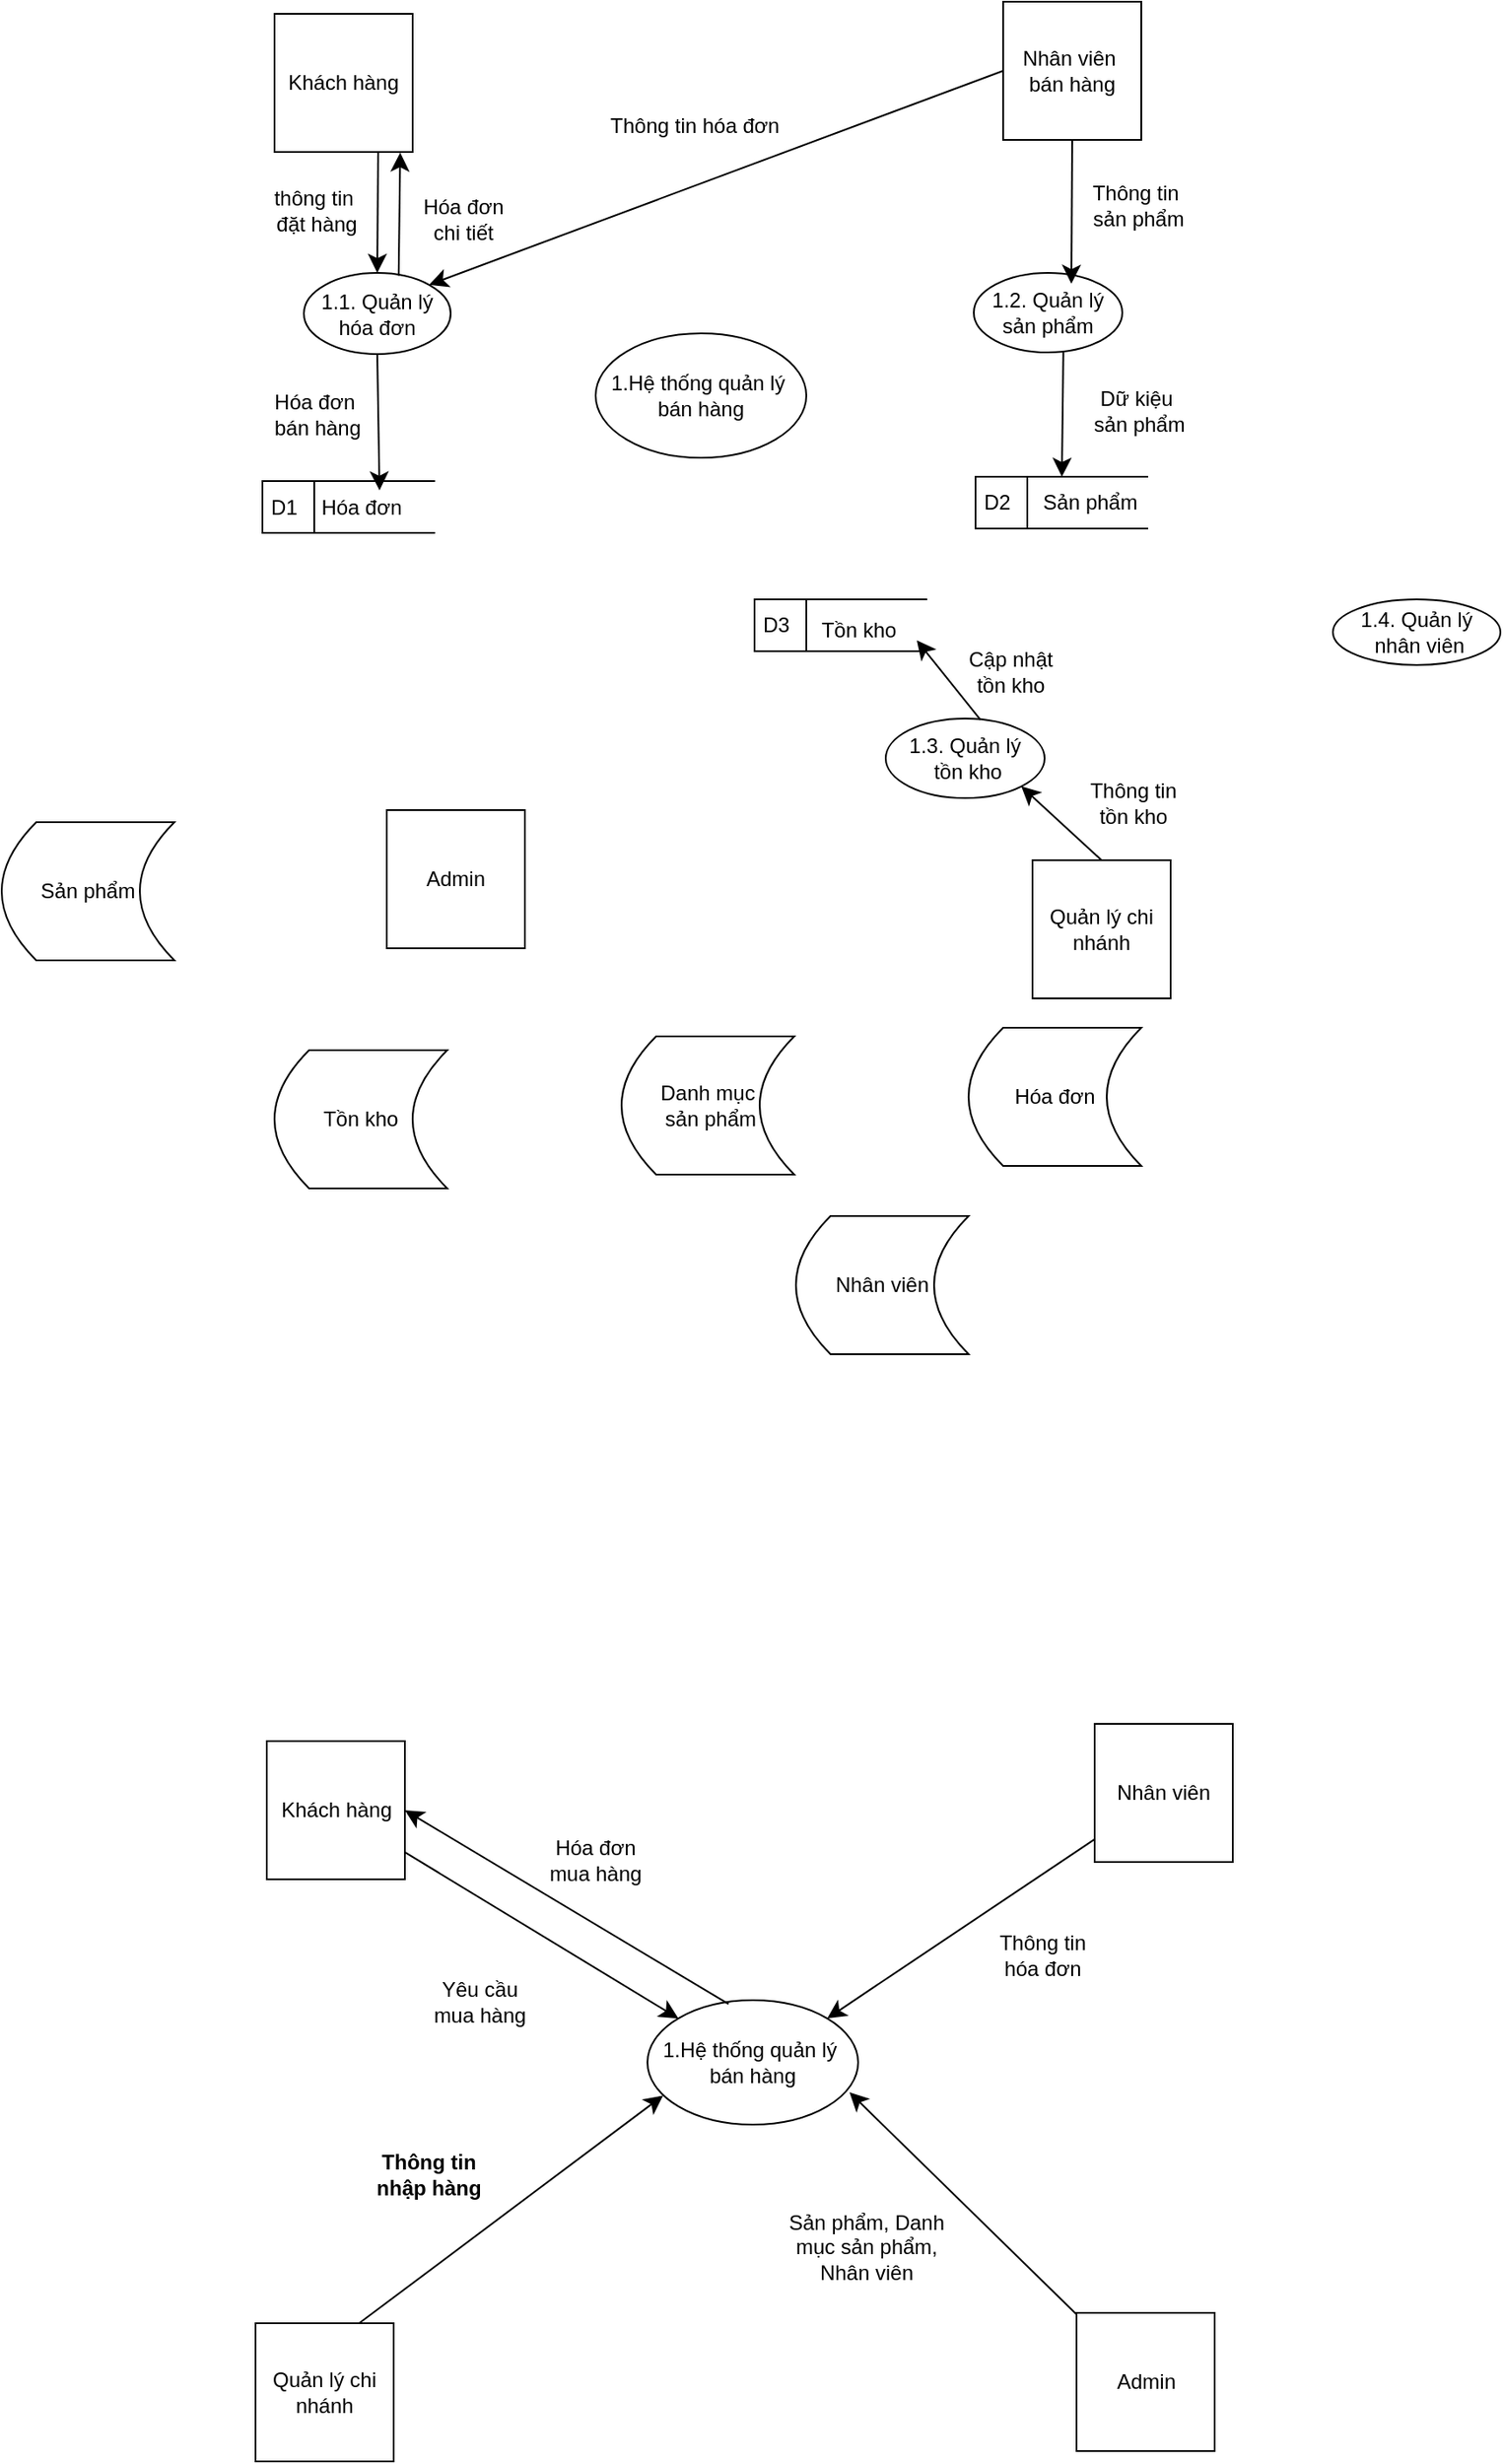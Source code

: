 <mxfile version="26.1.1">
  <diagram name="Trang-1" id="_WUVSt3YxbADlgsjsenU">
    <mxGraphModel dx="1343" dy="1279" grid="0" gridSize="10" guides="1" tooltips="1" connect="1" arrows="1" fold="1" page="0" pageScale="1" pageWidth="827" pageHeight="1169" math="0" shadow="0">
      <root>
        <mxCell id="0" />
        <mxCell id="1" parent="0" />
        <mxCell id="_urPMZZK4I7fVwGsjsI2-1" value="Khách hàng" style="whiteSpace=wrap;html=1;aspect=fixed;" vertex="1" parent="1">
          <mxGeometry x="35" y="-138" width="80" height="80" as="geometry" />
        </mxCell>
        <mxCell id="_urPMZZK4I7fVwGsjsI2-2" value="Nhân viên&amp;nbsp;&lt;div&gt;bán hàng&lt;/div&gt;" style="whiteSpace=wrap;html=1;aspect=fixed;" vertex="1" parent="1">
          <mxGeometry x="457" y="-145" width="80" height="80" as="geometry" />
        </mxCell>
        <mxCell id="_urPMZZK4I7fVwGsjsI2-3" value="Quản lý chi nhánh" style="whiteSpace=wrap;html=1;aspect=fixed;" vertex="1" parent="1">
          <mxGeometry x="474" y="352" width="80" height="80" as="geometry" />
        </mxCell>
        <mxCell id="_urPMZZK4I7fVwGsjsI2-4" value="Sản phẩm" style="shape=dataStorage;whiteSpace=wrap;html=1;fixedSize=1;" vertex="1" parent="1">
          <mxGeometry x="-123" y="330" width="100" height="80" as="geometry" />
        </mxCell>
        <mxCell id="_urPMZZK4I7fVwGsjsI2-5" value="Danh mục&lt;div&gt;&amp;nbsp;sản&amp;nbsp;&lt;span style=&quot;background-color: transparent; color: light-dark(rgb(0, 0, 0), rgb(255, 255, 255));&quot;&gt;phẩm&lt;/span&gt;&lt;/div&gt;" style="shape=dataStorage;whiteSpace=wrap;html=1;fixedSize=1;" vertex="1" parent="1">
          <mxGeometry x="236" y="454" width="100" height="80" as="geometry" />
        </mxCell>
        <mxCell id="_urPMZZK4I7fVwGsjsI2-6" value="Hóa đơn" style="shape=dataStorage;whiteSpace=wrap;html=1;fixedSize=1;" vertex="1" parent="1">
          <mxGeometry x="437" y="449" width="100" height="80" as="geometry" />
        </mxCell>
        <mxCell id="_urPMZZK4I7fVwGsjsI2-7" value="Tồn kho" style="shape=dataStorage;whiteSpace=wrap;html=1;fixedSize=1;" vertex="1" parent="1">
          <mxGeometry x="35" y="462" width="100" height="80" as="geometry" />
        </mxCell>
        <mxCell id="_urPMZZK4I7fVwGsjsI2-8" value="Nhân viên" style="shape=dataStorage;whiteSpace=wrap;html=1;fixedSize=1;" vertex="1" parent="1">
          <mxGeometry x="337" y="558" width="100" height="80" as="geometry" />
        </mxCell>
        <mxCell id="_urPMZZK4I7fVwGsjsI2-10" value="1.Hệ thống&amp;nbsp;&lt;span style=&quot;background-color: transparent; color: light-dark(rgb(0, 0, 0), rgb(255, 255, 255));&quot;&gt;quản lý&amp;nbsp;&lt;/span&gt;&lt;div&gt;&lt;div&gt;bán hàng&lt;/div&gt;&lt;/div&gt;" style="ellipse;whiteSpace=wrap;html=1;" vertex="1" parent="1">
          <mxGeometry x="221" y="47" width="122" height="72" as="geometry" />
        </mxCell>
        <mxCell id="_urPMZZK4I7fVwGsjsI2-11" value="D1" style="html=1;dashed=0;whiteSpace=wrap;shape=mxgraph.dfd.dataStoreID;align=left;spacingLeft=3;points=[[0,0],[0.5,0],[1,0],[0,0.5],[1,0.5],[0,1],[0.5,1],[1,1]];" vertex="1" parent="1">
          <mxGeometry x="28" y="132.5" width="100" height="30" as="geometry" />
        </mxCell>
        <mxCell id="_urPMZZK4I7fVwGsjsI2-12" value="1.2. Quản lý&lt;div&gt;sản phẩm&lt;/div&gt;" style="ellipse;whiteSpace=wrap;html=1;" vertex="1" parent="1">
          <mxGeometry x="440" y="12" width="86" height="46" as="geometry" />
        </mxCell>
        <mxCell id="_urPMZZK4I7fVwGsjsI2-13" value="1.1. Quản lý&lt;div&gt;hóa đơn&lt;/div&gt;" style="ellipse;whiteSpace=wrap;html=1;" vertex="1" parent="1">
          <mxGeometry x="52" y="12" width="85" height="47" as="geometry" />
        </mxCell>
        <mxCell id="_urPMZZK4I7fVwGsjsI2-14" value="1.3. Quản lý&lt;div&gt;&amp;nbsp;tồn kho&lt;/div&gt;" style="ellipse;whiteSpace=wrap;html=1;" vertex="1" parent="1">
          <mxGeometry x="389" y="270" width="92" height="46" as="geometry" />
        </mxCell>
        <mxCell id="_urPMZZK4I7fVwGsjsI2-15" value="1.4. Quản lý&lt;div&gt;&amp;nbsp;nhân viên&lt;/div&gt;" style="ellipse;whiteSpace=wrap;html=1;direction=east;" vertex="1" parent="1">
          <mxGeometry x="648" y="201" width="97" height="38" as="geometry" />
        </mxCell>
        <mxCell id="_urPMZZK4I7fVwGsjsI2-16" value="Hóa đơn" style="text;html=1;align=center;verticalAlign=middle;whiteSpace=wrap;rounded=0;" vertex="1" parent="1">
          <mxGeometry x="52" y="135" width="67" height="25" as="geometry" />
        </mxCell>
        <mxCell id="_urPMZZK4I7fVwGsjsI2-17" value="" style="endArrow=classic;html=1;rounded=0;fontSize=12;startSize=8;endSize=8;curved=1;exitX=0.75;exitY=1;exitDx=0;exitDy=0;entryX=0.5;entryY=0;entryDx=0;entryDy=0;" edge="1" parent="1" source="_urPMZZK4I7fVwGsjsI2-1" target="_urPMZZK4I7fVwGsjsI2-13">
          <mxGeometry width="50" height="50" relative="1" as="geometry">
            <mxPoint x="174" y="225" as="sourcePoint" />
            <mxPoint x="224" y="175" as="targetPoint" />
            <Array as="points" />
          </mxGeometry>
        </mxCell>
        <mxCell id="_urPMZZK4I7fVwGsjsI2-19" value="thông tin&amp;nbsp;&lt;div&gt;đặt hàng&lt;/div&gt;" style="text;html=1;align=center;verticalAlign=middle;whiteSpace=wrap;rounded=0;rotation=0;" vertex="1" parent="1">
          <mxGeometry x="22" y="-36" width="75" height="24" as="geometry" />
        </mxCell>
        <mxCell id="_urPMZZK4I7fVwGsjsI2-22" value="" style="endArrow=classic;html=1;rounded=0;fontSize=12;startSize=8;endSize=8;curved=1;entryX=0.654;entryY=0.116;entryDx=0;entryDy=0;entryPerimeter=0;exitX=0.5;exitY=1;exitDx=0;exitDy=0;" edge="1" parent="1" source="_urPMZZK4I7fVwGsjsI2-13" target="_urPMZZK4I7fVwGsjsI2-16">
          <mxGeometry width="50" height="50" relative="1" as="geometry">
            <mxPoint x="100" y="105" as="sourcePoint" />
            <mxPoint x="224" y="175" as="targetPoint" />
          </mxGeometry>
        </mxCell>
        <mxCell id="_urPMZZK4I7fVwGsjsI2-23" value="Hóa đơn&amp;nbsp;&lt;div&gt;bán hàng&lt;/div&gt;" style="text;html=1;align=center;verticalAlign=middle;whiteSpace=wrap;rounded=0;rotation=0;" vertex="1" parent="1">
          <mxGeometry x="30.5" y="81" width="58" height="25" as="geometry" />
        </mxCell>
        <mxCell id="_urPMZZK4I7fVwGsjsI2-25" value="Thông tin&amp;nbsp;&lt;div&gt;sản phẩm&lt;/div&gt;" style="text;html=1;align=center;verticalAlign=middle;whiteSpace=wrap;rounded=0;rotation=0;" vertex="1" parent="1">
          <mxGeometry x="498" y="-39" width="75" height="24" as="geometry" />
        </mxCell>
        <mxCell id="_urPMZZK4I7fVwGsjsI2-26" value="" style="endArrow=classic;html=1;rounded=0;fontSize=12;startSize=8;endSize=8;curved=1;entryX=0.657;entryY=0.137;entryDx=0;entryDy=0;exitX=0.5;exitY=1;exitDx=0;exitDy=0;entryPerimeter=0;" edge="1" parent="1" source="_urPMZZK4I7fVwGsjsI2-2" target="_urPMZZK4I7fVwGsjsI2-12">
          <mxGeometry width="50" height="50" relative="1" as="geometry">
            <mxPoint x="482" y="-13" as="sourcePoint" />
            <mxPoint x="482" y="111" as="targetPoint" />
            <Array as="points" />
          </mxGeometry>
        </mxCell>
        <mxCell id="_urPMZZK4I7fVwGsjsI2-28" value="D2" style="html=1;dashed=0;whiteSpace=wrap;shape=mxgraph.dfd.dataStoreID;align=left;spacingLeft=3;points=[[0,0],[0.5,0],[1,0],[0,0.5],[1,0.5],[0,1],[0.5,1],[1,1]];" vertex="1" parent="1">
          <mxGeometry x="441" y="130" width="100" height="30" as="geometry" />
        </mxCell>
        <mxCell id="_urPMZZK4I7fVwGsjsI2-29" value="Sản phẩm" style="text;html=1;align=center;verticalAlign=middle;whiteSpace=wrap;rounded=0;" vertex="1" parent="1">
          <mxGeometry x="474" y="132.5" width="67" height="25" as="geometry" />
        </mxCell>
        <mxCell id="_urPMZZK4I7fVwGsjsI2-30" value="Dữ kiệu&amp;nbsp;&lt;div&gt;sản phẩm&lt;/div&gt;" style="text;html=1;align=center;verticalAlign=middle;whiteSpace=wrap;rounded=0;rotation=0;" vertex="1" parent="1">
          <mxGeometry x="499.5" y="79" width="72" height="25" as="geometry" />
        </mxCell>
        <mxCell id="_urPMZZK4I7fVwGsjsI2-31" value="" style="endArrow=classic;html=1;rounded=0;fontSize=12;startSize=8;endSize=8;curved=1;entryX=0.5;entryY=0;entryDx=0;entryDy=0;exitX=0.603;exitY=0.999;exitDx=0;exitDy=0;exitPerimeter=0;" edge="1" parent="1" source="_urPMZZK4I7fVwGsjsI2-12" target="_urPMZZK4I7fVwGsjsI2-28">
          <mxGeometry width="50" height="50" relative="1" as="geometry">
            <mxPoint x="506.91" y="58" as="sourcePoint" />
            <mxPoint x="506.91" y="141" as="targetPoint" />
            <Array as="points" />
          </mxGeometry>
        </mxCell>
        <mxCell id="_urPMZZK4I7fVwGsjsI2-33" value="" style="endArrow=classic;html=1;rounded=0;fontSize=12;startSize=8;endSize=8;curved=1;entryX=1;entryY=0;entryDx=0;entryDy=0;exitX=0;exitY=0.5;exitDx=0;exitDy=0;" edge="1" parent="1" source="_urPMZZK4I7fVwGsjsI2-2" target="_urPMZZK4I7fVwGsjsI2-13">
          <mxGeometry width="50" height="50" relative="1" as="geometry">
            <mxPoint x="285.41" y="-77" as="sourcePoint" />
            <mxPoint x="285.41" y="6" as="targetPoint" />
            <Array as="points" />
          </mxGeometry>
        </mxCell>
        <mxCell id="_urPMZZK4I7fVwGsjsI2-34" value="Thông tin hóa đơn" style="text;html=1;align=center;verticalAlign=middle;whiteSpace=wrap;rounded=0;rotation=0;" vertex="1" parent="1">
          <mxGeometry x="206" y="-89" width="145" height="32" as="geometry" />
        </mxCell>
        <mxCell id="_urPMZZK4I7fVwGsjsI2-35" value="" style="endArrow=classic;html=1;rounded=0;fontSize=12;startSize=8;endSize=8;curved=1;entryX=0.91;entryY=1.004;entryDx=0;entryDy=0;exitX=0.646;exitY=0.036;exitDx=0;exitDy=0;entryPerimeter=0;exitPerimeter=0;" edge="1" parent="1" source="_urPMZZK4I7fVwGsjsI2-13" target="_urPMZZK4I7fVwGsjsI2-1">
          <mxGeometry width="50" height="50" relative="1" as="geometry">
            <mxPoint x="149" y="-106" as="sourcePoint" />
            <mxPoint x="149" y="-23" as="targetPoint" />
            <Array as="points" />
          </mxGeometry>
        </mxCell>
        <mxCell id="_urPMZZK4I7fVwGsjsI2-36" value="Hóa đơn&lt;br&gt;chi tiết" style="text;html=1;align=center;verticalAlign=middle;whiteSpace=wrap;rounded=0;rotation=0;" vertex="1" parent="1">
          <mxGeometry x="107" y="-31" width="75" height="24" as="geometry" />
        </mxCell>
        <mxCell id="_urPMZZK4I7fVwGsjsI2-39" value="" style="endArrow=classic;html=1;rounded=0;fontSize=12;startSize=8;endSize=8;curved=1;entryX=1;entryY=1;entryDx=0;entryDy=0;exitX=0.5;exitY=0;exitDx=0;exitDy=0;" edge="1" parent="1" source="_urPMZZK4I7fVwGsjsI2-3" target="_urPMZZK4I7fVwGsjsI2-14">
          <mxGeometry width="50" height="50" relative="1" as="geometry">
            <mxPoint x="436.82" y="190" as="sourcePoint" />
            <mxPoint x="435.82" y="262" as="targetPoint" />
            <Array as="points" />
          </mxGeometry>
        </mxCell>
        <mxCell id="_urPMZZK4I7fVwGsjsI2-40" value="Thông tin tồn kho" style="text;html=1;align=center;verticalAlign=middle;whiteSpace=wrap;rounded=0;rotation=0;" vertex="1" parent="1">
          <mxGeometry x="498" y="303" width="69" height="32" as="geometry" />
        </mxCell>
        <mxCell id="_urPMZZK4I7fVwGsjsI2-41" value="D3" style="html=1;dashed=0;whiteSpace=wrap;shape=mxgraph.dfd.dataStoreID;align=left;spacingLeft=3;points=[[0,0],[0.5,0],[1,0],[0,0.5],[1,0.5],[0,1],[0.5,1],[1,1]];" vertex="1" parent="1">
          <mxGeometry x="313" y="201" width="100" height="30" as="geometry" />
        </mxCell>
        <mxCell id="_urPMZZK4I7fVwGsjsI2-42" value="Tồn kho" style="text;html=1;align=center;verticalAlign=middle;whiteSpace=wrap;rounded=0;" vertex="1" parent="1">
          <mxGeometry x="340" y="206" width="67" height="25" as="geometry" />
        </mxCell>
        <mxCell id="_urPMZZK4I7fVwGsjsI2-43" value="" style="endArrow=classic;html=1;rounded=0;fontSize=12;startSize=8;endSize=8;curved=1;entryX=1;entryY=0.75;entryDx=0;entryDy=0;exitX=0.596;exitY=0.014;exitDx=0;exitDy=0;exitPerimeter=0;" edge="1" parent="1" source="_urPMZZK4I7fVwGsjsI2-14" target="_urPMZZK4I7fVwGsjsI2-42">
          <mxGeometry width="50" height="50" relative="1" as="geometry">
            <mxPoint x="440" y="257" as="sourcePoint" />
            <mxPoint x="415" y="225" as="targetPoint" />
            <Array as="points" />
          </mxGeometry>
        </mxCell>
        <mxCell id="_urPMZZK4I7fVwGsjsI2-44" value="Cập nhật tồn kho" style="text;html=1;align=center;verticalAlign=middle;whiteSpace=wrap;rounded=0;rotation=0;" vertex="1" parent="1">
          <mxGeometry x="427" y="227" width="69" height="32" as="geometry" />
        </mxCell>
        <mxCell id="_urPMZZK4I7fVwGsjsI2-45" value="Admin" style="whiteSpace=wrap;html=1;aspect=fixed;" vertex="1" parent="1">
          <mxGeometry x="100" y="323" width="80" height="80" as="geometry" />
        </mxCell>
        <mxCell id="_urPMZZK4I7fVwGsjsI2-46" value="1.Hệ thống&amp;nbsp;&lt;span style=&quot;background-color: transparent; color: light-dark(rgb(0, 0, 0), rgb(255, 255, 255));&quot;&gt;quản lý&amp;nbsp;&lt;/span&gt;&lt;div&gt;&lt;div&gt;bán hàng&lt;/div&gt;&lt;/div&gt;" style="ellipse;whiteSpace=wrap;html=1;" vertex="1" parent="1">
          <mxGeometry x="251" y="1012" width="122" height="72" as="geometry" />
        </mxCell>
        <mxCell id="_urPMZZK4I7fVwGsjsI2-118" style="edgeStyle=none;curved=1;rounded=0;orthogonalLoop=1;jettySize=auto;html=1;entryX=0;entryY=0;entryDx=0;entryDy=0;fontSize=12;startSize=8;endSize=8;" edge="1" parent="1" source="_urPMZZK4I7fVwGsjsI2-108" target="_urPMZZK4I7fVwGsjsI2-46">
          <mxGeometry relative="1" as="geometry" />
        </mxCell>
        <mxCell id="_urPMZZK4I7fVwGsjsI2-108" value="Khách hàng" style="whiteSpace=wrap;html=1;aspect=fixed;" vertex="1" parent="1">
          <mxGeometry x="30.5" y="862" width="80" height="80" as="geometry" />
        </mxCell>
        <mxCell id="_urPMZZK4I7fVwGsjsI2-109" value="Quản lý chi nhánh" style="whiteSpace=wrap;html=1;aspect=fixed;" vertex="1" parent="1">
          <mxGeometry x="24" y="1199" width="80" height="80" as="geometry" />
        </mxCell>
        <mxCell id="_urPMZZK4I7fVwGsjsI2-119" style="edgeStyle=none;curved=1;rounded=0;orthogonalLoop=1;jettySize=auto;html=1;entryX=1;entryY=0;entryDx=0;entryDy=0;fontSize=12;startSize=8;endSize=8;" edge="1" parent="1" source="_urPMZZK4I7fVwGsjsI2-110" target="_urPMZZK4I7fVwGsjsI2-46">
          <mxGeometry relative="1" as="geometry" />
        </mxCell>
        <mxCell id="_urPMZZK4I7fVwGsjsI2-110" value="Nhân viên" style="whiteSpace=wrap;html=1;aspect=fixed;" vertex="1" parent="1">
          <mxGeometry x="510" y="852" width="80" height="80" as="geometry" />
        </mxCell>
        <mxCell id="_urPMZZK4I7fVwGsjsI2-111" value="Admin" style="whiteSpace=wrap;html=1;aspect=fixed;" vertex="1" parent="1">
          <mxGeometry x="499.5" y="1193" width="80" height="80" as="geometry" />
        </mxCell>
        <mxCell id="_urPMZZK4I7fVwGsjsI2-112" value="" style="endArrow=classic;html=1;rounded=0;fontSize=12;startSize=8;endSize=8;curved=1;exitX=0.75;exitY=0;exitDx=0;exitDy=0;entryX=0.074;entryY=0.767;entryDx=0;entryDy=0;entryPerimeter=0;" edge="1" parent="1" source="_urPMZZK4I7fVwGsjsI2-109" target="_urPMZZK4I7fVwGsjsI2-46">
          <mxGeometry width="50" height="50" relative="1" as="geometry">
            <mxPoint x="291" y="1155" as="sourcePoint" />
            <mxPoint x="341" y="1105" as="targetPoint" />
          </mxGeometry>
        </mxCell>
        <mxCell id="_urPMZZK4I7fVwGsjsI2-113" value="Yêu cầu mua hàng" style="text;html=1;align=center;verticalAlign=middle;whiteSpace=wrap;rounded=0;" vertex="1" parent="1">
          <mxGeometry x="124" y="998" width="60" height="30" as="geometry" />
        </mxCell>
        <mxCell id="_urPMZZK4I7fVwGsjsI2-115" value="Hóa đơn mua hàng" style="text;html=1;align=center;verticalAlign=middle;whiteSpace=wrap;rounded=0;" vertex="1" parent="1">
          <mxGeometry x="191" y="916" width="60" height="30" as="geometry" />
        </mxCell>
        <mxCell id="_urPMZZK4I7fVwGsjsI2-117" style="edgeStyle=none;curved=1;rounded=0;orthogonalLoop=1;jettySize=auto;html=1;exitX=1;exitY=0.5;exitDx=0;exitDy=0;fontSize=12;startSize=8;endSize=8;" edge="1" parent="1" source="_urPMZZK4I7fVwGsjsI2-108" target="_urPMZZK4I7fVwGsjsI2-108">
          <mxGeometry relative="1" as="geometry" />
        </mxCell>
        <mxCell id="_urPMZZK4I7fVwGsjsI2-120" style="edgeStyle=none;curved=1;rounded=0;orthogonalLoop=1;jettySize=auto;html=1;entryX=0.959;entryY=0.74;entryDx=0;entryDy=0;entryPerimeter=0;fontSize=12;startSize=8;endSize=8;" edge="1" parent="1" source="_urPMZZK4I7fVwGsjsI2-111" target="_urPMZZK4I7fVwGsjsI2-46">
          <mxGeometry relative="1" as="geometry" />
        </mxCell>
        <mxCell id="_urPMZZK4I7fVwGsjsI2-121" value="" style="endArrow=classic;html=1;rounded=0;fontSize=12;startSize=8;endSize=8;curved=1;exitX=0.385;exitY=0.031;exitDx=0;exitDy=0;entryX=1;entryY=0.5;entryDx=0;entryDy=0;exitPerimeter=0;" edge="1" parent="1" source="_urPMZZK4I7fVwGsjsI2-46" target="_urPMZZK4I7fVwGsjsI2-108">
          <mxGeometry width="50" height="50" relative="1" as="geometry">
            <mxPoint x="275" y="994" as="sourcePoint" />
            <mxPoint x="451" y="862" as="targetPoint" />
          </mxGeometry>
        </mxCell>
        <mxCell id="_urPMZZK4I7fVwGsjsI2-123" style="edgeStyle=none;curved=1;rounded=0;orthogonalLoop=1;jettySize=auto;html=1;exitX=1;exitY=0.75;exitDx=0;exitDy=0;fontSize=12;startSize=8;endSize=8;" edge="1" parent="1" source="_urPMZZK4I7fVwGsjsI2-115" target="_urPMZZK4I7fVwGsjsI2-115">
          <mxGeometry relative="1" as="geometry" />
        </mxCell>
        <mxCell id="_urPMZZK4I7fVwGsjsI2-124" value="Thông tin hóa đơn" style="text;html=1;align=center;verticalAlign=middle;whiteSpace=wrap;rounded=0;" vertex="1" parent="1">
          <mxGeometry x="450" y="971" width="60" height="30" as="geometry" />
        </mxCell>
        <mxCell id="_urPMZZK4I7fVwGsjsI2-126" value="Sản phẩm, Danh mục sản phẩm, Nhân viên" style="text;html=1;align=center;verticalAlign=middle;whiteSpace=wrap;rounded=0;" vertex="1" parent="1">
          <mxGeometry x="329" y="1140" width="98" height="30" as="geometry" />
        </mxCell>
        <mxCell id="_urPMZZK4I7fVwGsjsI2-127" value="&lt;strong data-end=&quot;2354&quot; data-start=&quot;2331&quot;&gt;Thông tin nhập hàng&lt;/strong&gt;" style="text;html=1;align=center;verticalAlign=middle;whiteSpace=wrap;rounded=0;" vertex="1" parent="1">
          <mxGeometry x="83" y="1098" width="83" height="30" as="geometry" />
        </mxCell>
      </root>
    </mxGraphModel>
  </diagram>
</mxfile>
